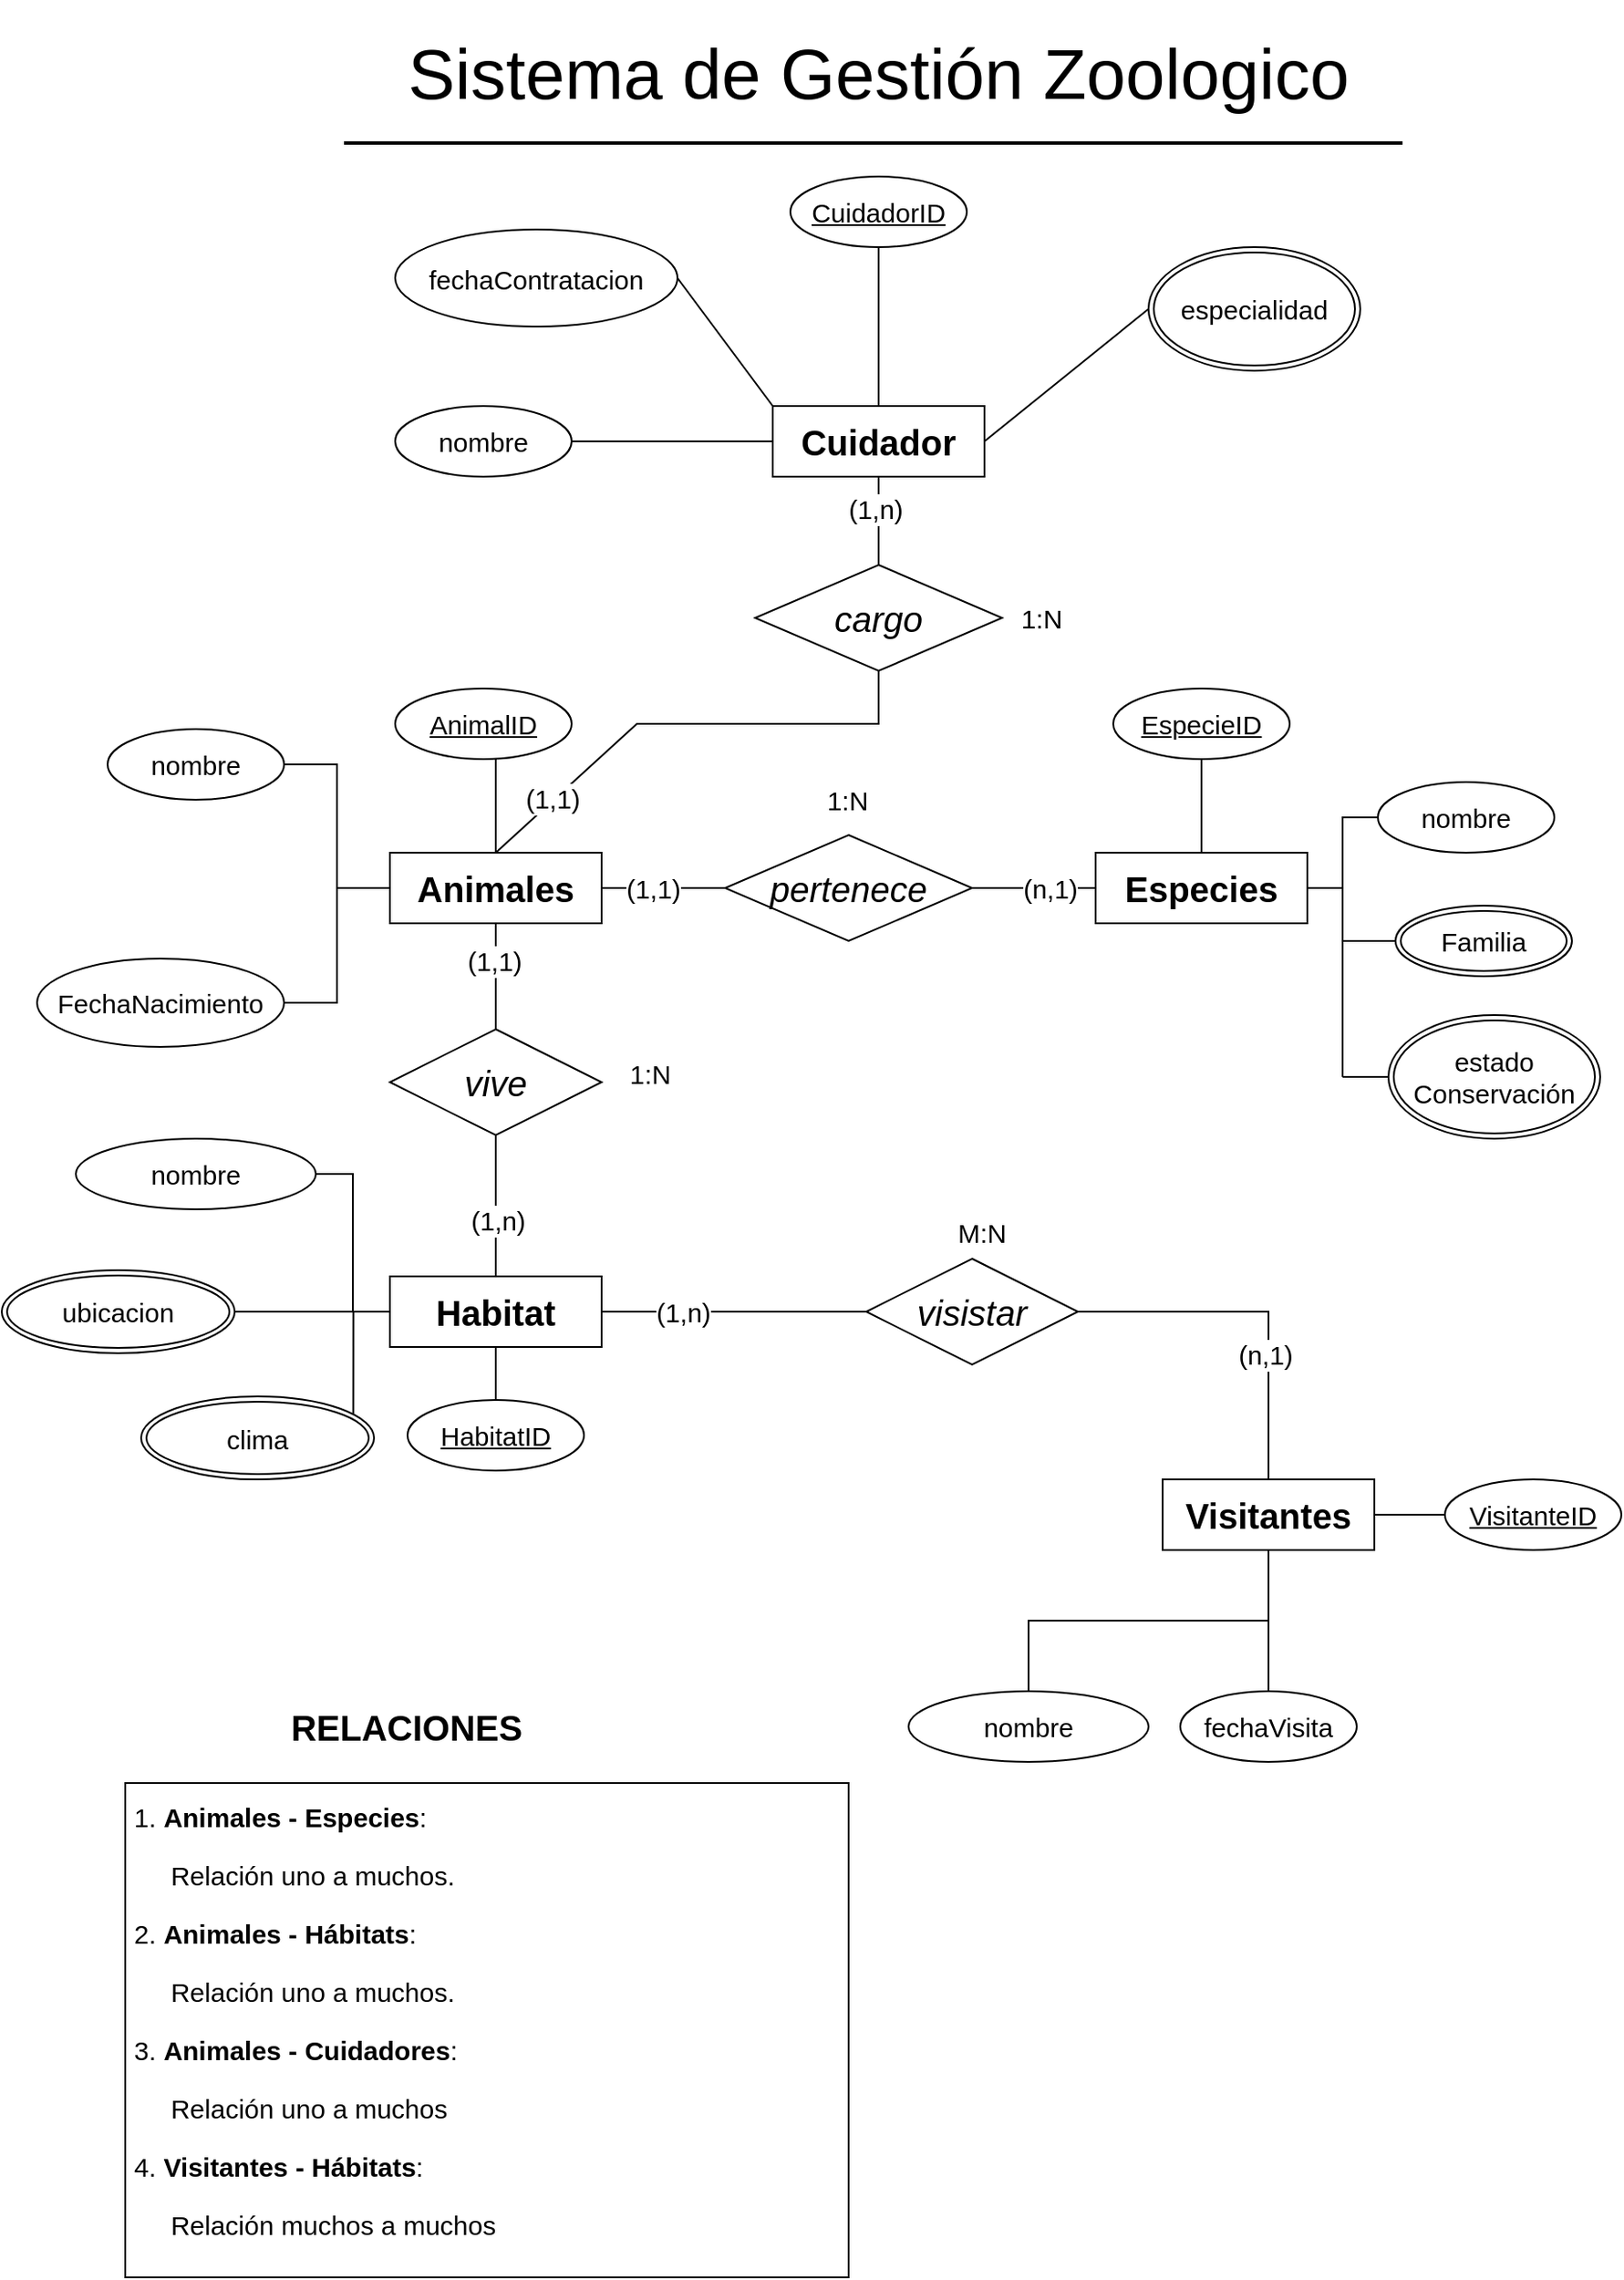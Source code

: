 <mxfile version="24.7.17">
  <diagram id="r5kmpghzl9CKiOgxhH3K" name="Página-1">
    <mxGraphModel dx="1985" dy="1972" grid="1" gridSize="10" guides="1" tooltips="1" connect="1" arrows="1" fold="1" page="1" pageScale="1" pageWidth="827" pageHeight="1169" math="0" shadow="0">
      <root>
        <mxCell id="0" />
        <mxCell id="1" parent="0" />
        <mxCell id="_ER3O8_ixGloc-CAV8IO-1" value="Sistema de Gestión Zoologico" style="text;html=1;strokeColor=none;fillColor=none;align=center;verticalAlign=middle;whiteSpace=wrap;rounded=0;fontSize=40;" parent="1" vertex="1">
          <mxGeometry x="190" y="-170" width="614" height="81" as="geometry" />
        </mxCell>
        <mxCell id="_ER3O8_ixGloc-CAV8IO-2" value="" style="line;strokeWidth=2;html=1;" parent="1" vertex="1">
          <mxGeometry x="194" y="-94" width="600" height="10" as="geometry" />
        </mxCell>
        <mxCell id="_ER3O8_ixGloc-CAV8IO-16" style="edgeStyle=orthogonalEdgeStyle;rounded=0;orthogonalLoop=1;jettySize=auto;html=1;entryX=0.57;entryY=1;entryDx=0;entryDy=0;entryPerimeter=0;fontSize=20;endArrow=none;endFill=0;" parent="1" source="_ER3O8_ixGloc-CAV8IO-7" target="_ER3O8_ixGloc-CAV8IO-13" edge="1">
          <mxGeometry relative="1" as="geometry" />
        </mxCell>
        <mxCell id="_ER3O8_ixGloc-CAV8IO-18" style="edgeStyle=orthogonalEdgeStyle;rounded=0;orthogonalLoop=1;jettySize=auto;html=1;entryX=1;entryY=0.5;entryDx=0;entryDy=0;fontSize=20;endArrow=none;endFill=0;" parent="1" source="_ER3O8_ixGloc-CAV8IO-7" target="_ER3O8_ixGloc-CAV8IO-9" edge="1">
          <mxGeometry relative="1" as="geometry" />
        </mxCell>
        <mxCell id="_ER3O8_ixGloc-CAV8IO-20" style="edgeStyle=orthogonalEdgeStyle;rounded=0;orthogonalLoop=1;jettySize=auto;html=1;entryX=1;entryY=0.5;entryDx=0;entryDy=0;fontSize=20;endArrow=none;endFill=0;" parent="1" source="_ER3O8_ixGloc-CAV8IO-7" target="_ER3O8_ixGloc-CAV8IO-15" edge="1">
          <mxGeometry relative="1" as="geometry" />
        </mxCell>
        <mxCell id="_ER3O8_ixGloc-CAV8IO-23" style="edgeStyle=orthogonalEdgeStyle;rounded=0;orthogonalLoop=1;jettySize=auto;html=1;entryX=0;entryY=0.5;entryDx=0;entryDy=0;endArrow=none;endFill=0;fontSize=20;" parent="1" source="_ER3O8_ixGloc-CAV8IO-7" target="_ER3O8_ixGloc-CAV8IO-22" edge="1">
          <mxGeometry relative="1" as="geometry" />
        </mxCell>
        <mxCell id="_ER3O8_ixGloc-CAV8IO-32" value="(1,1)" style="edgeLabel;html=1;align=center;verticalAlign=middle;resizable=0;points=[];fontSize=15;" parent="_ER3O8_ixGloc-CAV8IO-23" vertex="1" connectable="0">
          <mxGeometry x="-0.183" relative="1" as="geometry">
            <mxPoint as="offset" />
          </mxGeometry>
        </mxCell>
        <mxCell id="_ER3O8_ixGloc-CAV8IO-7" value="Animales" style="whiteSpace=wrap;html=1;align=center;fontSize=20;fontStyle=1" parent="1" vertex="1">
          <mxGeometry x="220" y="313" width="120" height="40" as="geometry" />
        </mxCell>
        <mxCell id="_ER3O8_ixGloc-CAV8IO-9" value="nombre" style="ellipse;whiteSpace=wrap;html=1;align=center;fontSize=15;" parent="1" vertex="1">
          <mxGeometry x="60" y="243" width="100" height="40" as="geometry" />
        </mxCell>
        <mxCell id="_ER3O8_ixGloc-CAV8IO-13" value="AnimalID" style="ellipse;whiteSpace=wrap;html=1;align=center;fontStyle=4;fontSize=15;" parent="1" vertex="1">
          <mxGeometry x="223" y="220" width="100" height="40" as="geometry" />
        </mxCell>
        <mxCell id="_ER3O8_ixGloc-CAV8IO-15" value="FechaNacimiento" style="ellipse;whiteSpace=wrap;html=1;align=center;fontSize=15;" parent="1" vertex="1">
          <mxGeometry x="20" y="373" width="140" height="50" as="geometry" />
        </mxCell>
        <mxCell id="_ER3O8_ixGloc-CAV8IO-28" style="edgeStyle=orthogonalEdgeStyle;rounded=0;orthogonalLoop=1;jettySize=auto;html=1;entryX=0;entryY=0.5;entryDx=0;entryDy=0;endArrow=none;endFill=0;fontSize=15;" parent="1" source="_ER3O8_ixGloc-CAV8IO-21" target="_ER3O8_ixGloc-CAV8IO-26" edge="1">
          <mxGeometry relative="1" as="geometry" />
        </mxCell>
        <mxCell id="_ER3O8_ixGloc-CAV8IO-29" style="edgeStyle=orthogonalEdgeStyle;rounded=0;orthogonalLoop=1;jettySize=auto;html=1;endArrow=none;endFill=0;fontSize=15;entryX=0;entryY=0.5;entryDx=0;entryDy=0;" parent="1" source="_ER3O8_ixGloc-CAV8IO-21" target="jgJUUqroV2WTiFEcboyq-4" edge="1">
          <mxGeometry relative="1" as="geometry">
            <mxPoint x="780.0" y="372.966" as="targetPoint" />
            <Array as="points">
              <mxPoint x="760" y="333" />
              <mxPoint x="760" y="363" />
            </Array>
          </mxGeometry>
        </mxCell>
        <mxCell id="_ER3O8_ixGloc-CAV8IO-30" style="edgeStyle=orthogonalEdgeStyle;rounded=0;orthogonalLoop=1;jettySize=auto;html=1;endArrow=none;endFill=0;fontSize=15;" parent="1" source="_ER3O8_ixGloc-CAV8IO-21" target="_ER3O8_ixGloc-CAV8IO-25" edge="1">
          <mxGeometry relative="1" as="geometry" />
        </mxCell>
        <mxCell id="_ER3O8_ixGloc-CAV8IO-21" value="Especies" style="whiteSpace=wrap;html=1;align=center;fontSize=20;fontStyle=1" parent="1" vertex="1">
          <mxGeometry x="620" y="313" width="120" height="40" as="geometry" />
        </mxCell>
        <mxCell id="_ER3O8_ixGloc-CAV8IO-24" style="edgeStyle=orthogonalEdgeStyle;rounded=0;orthogonalLoop=1;jettySize=auto;html=1;entryX=0;entryY=0.5;entryDx=0;entryDy=0;endArrow=none;endFill=0;fontSize=20;" parent="1" source="_ER3O8_ixGloc-CAV8IO-22" target="_ER3O8_ixGloc-CAV8IO-21" edge="1">
          <mxGeometry relative="1" as="geometry">
            <Array as="points">
              <mxPoint x="570" y="333" />
              <mxPoint x="570" y="333" />
            </Array>
          </mxGeometry>
        </mxCell>
        <mxCell id="_ER3O8_ixGloc-CAV8IO-31" value="(n,1)" style="edgeLabel;html=1;align=center;verticalAlign=middle;resizable=0;points=[];fontSize=15;" parent="_ER3O8_ixGloc-CAV8IO-24" vertex="1" connectable="0">
          <mxGeometry x="0.25" relative="1" as="geometry">
            <mxPoint as="offset" />
          </mxGeometry>
        </mxCell>
        <mxCell id="_ER3O8_ixGloc-CAV8IO-22" value="pertenece" style="shape=rhombus;perimeter=rhombusPerimeter;whiteSpace=wrap;html=1;align=center;fontSize=20;fontStyle=2" parent="1" vertex="1">
          <mxGeometry x="410" y="303" width="140" height="60" as="geometry" />
        </mxCell>
        <mxCell id="_ER3O8_ixGloc-CAV8IO-25" value="EspecieID" style="ellipse;whiteSpace=wrap;html=1;align=center;fontStyle=4;fontSize=15;" parent="1" vertex="1">
          <mxGeometry x="630" y="220" width="100" height="40" as="geometry" />
        </mxCell>
        <mxCell id="_ER3O8_ixGloc-CAV8IO-26" value="nombre" style="ellipse;whiteSpace=wrap;html=1;align=center;fontSize=15;" parent="1" vertex="1">
          <mxGeometry x="780" y="273" width="100" height="40" as="geometry" />
        </mxCell>
        <mxCell id="_ER3O8_ixGloc-CAV8IO-33" value="1:N" style="edgeLabel;html=1;align=center;verticalAlign=middle;resizable=0;points=[];fontSize=15;" parent="1" vertex="1" connectable="0">
          <mxGeometry x="403.997" y="333" as="geometry">
            <mxPoint x="75" y="-50" as="offset" />
          </mxGeometry>
        </mxCell>
        <mxCell id="_ER3O8_ixGloc-CAV8IO-36" style="edgeStyle=orthogonalEdgeStyle;rounded=0;orthogonalLoop=1;jettySize=auto;html=1;endArrow=none;endFill=0;fontSize=15;" parent="1" source="_ER3O8_ixGloc-CAV8IO-34" target="_ER3O8_ixGloc-CAV8IO-35" edge="1">
          <mxGeometry relative="1" as="geometry" />
        </mxCell>
        <mxCell id="_ER3O8_ixGloc-CAV8IO-40" style="edgeStyle=orthogonalEdgeStyle;rounded=0;orthogonalLoop=1;jettySize=auto;html=1;endArrow=none;endFill=0;fontSize=15;exitX=0.5;exitY=1;exitDx=0;exitDy=0;" parent="1" source="_ER3O8_ixGloc-CAV8IO-34" target="_ER3O8_ixGloc-CAV8IO-39" edge="1">
          <mxGeometry relative="1" as="geometry" />
        </mxCell>
        <mxCell id="_ER3O8_ixGloc-CAV8IO-41" style="edgeStyle=orthogonalEdgeStyle;rounded=0;orthogonalLoop=1;jettySize=auto;html=1;endArrow=none;endFill=0;fontSize=15;" parent="1" source="_ER3O8_ixGloc-CAV8IO-34" target="_ER3O8_ixGloc-CAV8IO-37" edge="1">
          <mxGeometry relative="1" as="geometry" />
        </mxCell>
        <mxCell id="_ER3O8_ixGloc-CAV8IO-34" value="Visitantes" style="whiteSpace=wrap;html=1;align=center;fontSize=20;fontStyle=1" parent="1" vertex="1">
          <mxGeometry x="658" y="668" width="120" height="40" as="geometry" />
        </mxCell>
        <mxCell id="_ER3O8_ixGloc-CAV8IO-35" value="VisitanteID" style="ellipse;whiteSpace=wrap;html=1;align=center;fontStyle=4;fontSize=15;" parent="1" vertex="1">
          <mxGeometry x="818" y="668" width="100" height="40" as="geometry" />
        </mxCell>
        <mxCell id="_ER3O8_ixGloc-CAV8IO-37" value="fechaVisita" style="ellipse;whiteSpace=wrap;html=1;align=center;fontSize=15;" parent="1" vertex="1">
          <mxGeometry x="668" y="788" width="100" height="40" as="geometry" />
        </mxCell>
        <mxCell id="_ER3O8_ixGloc-CAV8IO-39" value="nombre" style="ellipse;whiteSpace=wrap;html=1;align=center;fontSize=15;" parent="1" vertex="1">
          <mxGeometry x="514" y="788" width="136" height="40" as="geometry" />
        </mxCell>
        <mxCell id="_ER3O8_ixGloc-CAV8IO-45" style="edgeStyle=orthogonalEdgeStyle;rounded=0;orthogonalLoop=1;jettySize=auto;html=1;entryX=0.5;entryY=0;entryDx=0;entryDy=0;endArrow=none;endFill=0;fontSize=15;" parent="1" source="_ER3O8_ixGloc-CAV8IO-43" target="_ER3O8_ixGloc-CAV8IO-34" edge="1">
          <mxGeometry relative="1" as="geometry" />
        </mxCell>
        <mxCell id="_ER3O8_ixGloc-CAV8IO-46" value="(n,1)" style="edgeLabel;html=1;align=center;verticalAlign=middle;resizable=0;points=[];fontSize=15;" parent="_ER3O8_ixGloc-CAV8IO-45" vertex="1" connectable="0">
          <mxGeometry x="0.302" y="-2" relative="1" as="geometry">
            <mxPoint as="offset" />
          </mxGeometry>
        </mxCell>
        <mxCell id="_ER3O8_ixGloc-CAV8IO-55" style="edgeStyle=orthogonalEdgeStyle;rounded=0;orthogonalLoop=1;jettySize=auto;html=1;entryX=1;entryY=0.5;entryDx=0;entryDy=0;endArrow=none;endFill=0;fontSize=15;" parent="1" source="_ER3O8_ixGloc-CAV8IO-43" target="_ER3O8_ixGloc-CAV8IO-48" edge="1">
          <mxGeometry relative="1" as="geometry" />
        </mxCell>
        <mxCell id="_ER3O8_ixGloc-CAV8IO-56" value="(1,n)" style="edgeLabel;html=1;align=center;verticalAlign=middle;resizable=0;points=[];fontSize=15;" parent="_ER3O8_ixGloc-CAV8IO-55" vertex="1" connectable="0">
          <mxGeometry x="0.388" relative="1" as="geometry">
            <mxPoint as="offset" />
          </mxGeometry>
        </mxCell>
        <mxCell id="_ER3O8_ixGloc-CAV8IO-43" value="visistar" style="shape=rhombus;perimeter=rhombusPerimeter;whiteSpace=wrap;html=1;align=center;fontSize=20;fontStyle=2" parent="1" vertex="1">
          <mxGeometry x="490" y="543" width="120" height="60" as="geometry" />
        </mxCell>
        <mxCell id="_ER3O8_ixGloc-CAV8IO-52" style="edgeStyle=orthogonalEdgeStyle;rounded=0;orthogonalLoop=1;jettySize=auto;html=1;entryX=1;entryY=0.5;entryDx=0;entryDy=0;endArrow=none;endFill=0;fontSize=15;" parent="1" source="_ER3O8_ixGloc-CAV8IO-48" target="_ER3O8_ixGloc-CAV8IO-50" edge="1">
          <mxGeometry relative="1" as="geometry" />
        </mxCell>
        <mxCell id="_ER3O8_ixGloc-CAV8IO-53" style="edgeStyle=orthogonalEdgeStyle;rounded=0;orthogonalLoop=1;jettySize=auto;html=1;entryX=0.911;entryY=0.208;entryDx=0;entryDy=0;entryPerimeter=0;endArrow=none;endFill=0;fontSize=15;" parent="1" source="_ER3O8_ixGloc-CAV8IO-48" target="_ER3O8_ixGloc-CAV8IO-51" edge="1">
          <mxGeometry relative="1" as="geometry" />
        </mxCell>
        <mxCell id="_ER3O8_ixGloc-CAV8IO-54" style="edgeStyle=orthogonalEdgeStyle;rounded=0;orthogonalLoop=1;jettySize=auto;html=1;entryX=0.5;entryY=0;entryDx=0;entryDy=0;endArrow=none;endFill=0;fontSize=15;" parent="1" source="_ER3O8_ixGloc-CAV8IO-48" target="_ER3O8_ixGloc-CAV8IO-49" edge="1">
          <mxGeometry relative="1" as="geometry" />
        </mxCell>
        <mxCell id="_ER3O8_ixGloc-CAV8IO-48" value="Habitat" style="whiteSpace=wrap;html=1;align=center;fontSize=20;fontStyle=1" parent="1" vertex="1">
          <mxGeometry x="220" y="553" width="120" height="40" as="geometry" />
        </mxCell>
        <mxCell id="_ER3O8_ixGloc-CAV8IO-49" value="HabitatID" style="ellipse;whiteSpace=wrap;html=1;align=center;fontStyle=4;fontSize=15;" parent="1" vertex="1">
          <mxGeometry x="230" y="623" width="100" height="40" as="geometry" />
        </mxCell>
        <mxCell id="_ER3O8_ixGloc-CAV8IO-50" value="nombre" style="ellipse;whiteSpace=wrap;html=1;align=center;fontSize=15;" parent="1" vertex="1">
          <mxGeometry x="42" y="475" width="136" height="40" as="geometry" />
        </mxCell>
        <mxCell id="_ER3O8_ixGloc-CAV8IO-51" value="clima" style="ellipse;shape=doubleEllipse;margin=3;whiteSpace=wrap;html=1;align=center;fontSize=15;" parent="1" vertex="1">
          <mxGeometry x="79" y="621" width="132" height="47" as="geometry" />
        </mxCell>
        <mxCell id="_ER3O8_ixGloc-CAV8IO-57" value="&lt;span style=&quot;color: rgb(0 , 0 , 0) ; font-family: &amp;#34;helvetica&amp;#34; ; font-size: 15px ; font-style: normal ; font-weight: 400 ; letter-spacing: normal ; text-align: center ; text-indent: 0px ; text-transform: none ; word-spacing: 0px ; background-color: rgb(255 , 255 , 255) ; display: inline ; float: none&quot;&gt;M:N&lt;/span&gt;" style="text;whiteSpace=wrap;html=1;fontSize=15;" parent="1" vertex="1">
          <mxGeometry x="540" y="513" width="50" height="30" as="geometry" />
        </mxCell>
        <mxCell id="_ER3O8_ixGloc-CAV8IO-59" style="edgeStyle=orthogonalEdgeStyle;rounded=0;orthogonalLoop=1;jettySize=auto;html=1;entryX=0.5;entryY=1;entryDx=0;entryDy=0;endArrow=none;endFill=0;fontSize=15;" parent="1" source="_ER3O8_ixGloc-CAV8IO-58" target="_ER3O8_ixGloc-CAV8IO-7" edge="1">
          <mxGeometry relative="1" as="geometry" />
        </mxCell>
        <mxCell id="_ER3O8_ixGloc-CAV8IO-63" value="(1,1)" style="edgeLabel;html=1;align=center;verticalAlign=middle;resizable=0;points=[];fontSize=15;" parent="_ER3O8_ixGloc-CAV8IO-59" vertex="1" connectable="0">
          <mxGeometry x="0.315" y="1" relative="1" as="geometry">
            <mxPoint as="offset" />
          </mxGeometry>
        </mxCell>
        <mxCell id="_ER3O8_ixGloc-CAV8IO-60" style="edgeStyle=orthogonalEdgeStyle;rounded=0;orthogonalLoop=1;jettySize=auto;html=1;endArrow=none;endFill=0;fontSize=15;" parent="1" source="_ER3O8_ixGloc-CAV8IO-58" target="_ER3O8_ixGloc-CAV8IO-48" edge="1">
          <mxGeometry relative="1" as="geometry" />
        </mxCell>
        <mxCell id="_ER3O8_ixGloc-CAV8IO-61" value="(1,n)" style="edgeLabel;html=1;align=center;verticalAlign=middle;resizable=0;points=[];fontSize=15;" parent="_ER3O8_ixGloc-CAV8IO-60" vertex="1" connectable="0">
          <mxGeometry x="0.182" y="1" relative="1" as="geometry">
            <mxPoint as="offset" />
          </mxGeometry>
        </mxCell>
        <mxCell id="_ER3O8_ixGloc-CAV8IO-58" value="vive" style="shape=rhombus;perimeter=rhombusPerimeter;whiteSpace=wrap;html=1;align=center;fontSize=20;fontStyle=2" parent="1" vertex="1">
          <mxGeometry x="220" y="413" width="120" height="60" as="geometry" />
        </mxCell>
        <mxCell id="_ER3O8_ixGloc-CAV8IO-64" value="&lt;span style=&quot;color: rgb(0 , 0 , 0) ; font-family: &amp;#34;helvetica&amp;#34; ; font-size: 15px ; font-style: normal ; font-weight: 400 ; letter-spacing: normal ; text-align: center ; text-indent: 0px ; text-transform: none ; word-spacing: 0px ; background-color: rgb(255 , 255 , 255) ; display: inline ; float: none&quot;&gt;1:N&lt;/span&gt;" style="text;whiteSpace=wrap;html=1;fontSize=15;" parent="1" vertex="1">
          <mxGeometry x="354" y="423" width="50" height="30" as="geometry" />
        </mxCell>
        <mxCell id="_ER3O8_ixGloc-CAV8IO-67" value="&lt;h1 style=&quot;font-size: 15px&quot;&gt;&lt;span style=&quot;font-weight: normal&quot;&gt;1.&amp;nbsp;&lt;/span&gt;Animales - Especies&lt;span style=&quot;font-weight: normal&quot;&gt;:&amp;nbsp;&lt;/span&gt;&lt;br&gt;&lt;/h1&gt;&lt;p style=&quot;font-size: 15px&quot;&gt;&lt;font style=&quot;font-size: 15px&quot;&gt;&amp;nbsp; &amp;nbsp; &amp;nbsp;&lt;/font&gt;&lt;span&gt;Relación uno a muchos.&lt;/span&gt;&lt;/p&gt;&lt;p style=&quot;font-size: 15px&quot;&gt;2. &lt;b&gt;Animales - Hábitats&lt;/b&gt;:&amp;nbsp;&lt;/p&gt;&lt;p style=&quot;font-size: 15px&quot;&gt;&amp;nbsp; &amp;nbsp; &amp;nbsp;&lt;span&gt;Relación uno a muchos.&lt;/span&gt;&lt;/p&gt;&lt;p style=&quot;font-size: 15px&quot;&gt;3. &lt;b&gt;Animales - Cuidadores&lt;/b&gt;:&amp;nbsp;&lt;/p&gt;&lt;p style=&quot;font-size: 15px&quot;&gt;&amp;nbsp; &amp;nbsp; &amp;nbsp;&lt;span&gt;Relación uno a muchos&lt;br&gt;&lt;/span&gt;&lt;/p&gt;&lt;p style=&quot;font-size: 15px&quot;&gt;4. &lt;b&gt;Visitantes - Hábitats&lt;/b&gt;:&amp;nbsp;&lt;/p&gt;&lt;p style=&quot;font-size: 15px&quot;&gt;&amp;nbsp; &amp;nbsp; &amp;nbsp;Relación muchos a muchos&lt;/p&gt;" style="text;html=1;strokeColor=#000000;fillColor=none;spacing=5;spacingTop=-20;whiteSpace=wrap;overflow=hidden;rounded=0;fontSize=20;shadow=0;align=left;verticalAlign=bottom;" parent="1" vertex="1">
          <mxGeometry x="70" y="840" width="410" height="280" as="geometry" />
        </mxCell>
        <mxCell id="_ER3O8_ixGloc-CAV8IO-69" value="RELACIONES" style="text;html=1;strokeColor=none;fillColor=none;align=center;verticalAlign=middle;whiteSpace=wrap;rounded=0;shadow=0;fontSize=20;fontStyle=1" parent="1" vertex="1">
          <mxGeometry x="136" y="783" width="187" height="50" as="geometry" />
        </mxCell>
        <mxCell id="jgJUUqroV2WTiFEcboyq-2" value="" style="endArrow=none;html=1;" parent="1" edge="1">
          <mxGeometry width="50" height="50" relative="1" as="geometry">
            <mxPoint x="760" y="440" as="sourcePoint" />
            <mxPoint x="760" y="360" as="targetPoint" />
          </mxGeometry>
        </mxCell>
        <mxCell id="jgJUUqroV2WTiFEcboyq-3" value="" style="endArrow=none;html=1;entryX=0;entryY=0.5;entryDx=0;entryDy=0;" parent="1" target="jgJUUqroV2WTiFEcboyq-5" edge="1">
          <mxGeometry width="50" height="50" relative="1" as="geometry">
            <mxPoint x="760" y="440" as="sourcePoint" />
            <mxPoint x="780.0" y="441.25" as="targetPoint" />
          </mxGeometry>
        </mxCell>
        <mxCell id="jgJUUqroV2WTiFEcboyq-4" value="Familia" style="ellipse;shape=doubleEllipse;margin=3;whiteSpace=wrap;html=1;align=center;fontSize=15;" parent="1" vertex="1">
          <mxGeometry x="790" y="343" width="100" height="40" as="geometry" />
        </mxCell>
        <mxCell id="jgJUUqroV2WTiFEcboyq-5" value="estado&lt;br&gt;Conservación" style="ellipse;shape=doubleEllipse;margin=3;whiteSpace=wrap;html=1;align=center;fontSize=15;" parent="1" vertex="1">
          <mxGeometry x="786" y="405" width="120" height="70" as="geometry" />
        </mxCell>
        <mxCell id="jgJUUqroV2WTiFEcboyq-6" value="ubicacion" style="ellipse;shape=doubleEllipse;margin=3;whiteSpace=wrap;html=1;align=center;fontSize=15;" parent="1" vertex="1">
          <mxGeometry y="549.5" width="132" height="47" as="geometry" />
        </mxCell>
        <mxCell id="jgJUUqroV2WTiFEcboyq-8" style="edgeStyle=orthogonalEdgeStyle;rounded=0;orthogonalLoop=1;jettySize=auto;html=1;entryX=1;entryY=0.5;entryDx=0;entryDy=0;fontSize=20;endArrow=none;endFill=0;exitX=0;exitY=0.5;exitDx=0;exitDy=0;" parent="1" source="_ER3O8_ixGloc-CAV8IO-48" target="jgJUUqroV2WTiFEcboyq-6" edge="1">
          <mxGeometry relative="1" as="geometry">
            <mxPoint x="230" y="342.966" as="sourcePoint" />
            <mxPoint x="170" y="413.0" as="targetPoint" />
          </mxGeometry>
        </mxCell>
        <mxCell id="jgJUUqroV2WTiFEcboyq-9" value="Cuidador" style="whiteSpace=wrap;html=1;align=center;fontSize=20;fontStyle=1" parent="1" vertex="1">
          <mxGeometry x="437" y="60" width="120" height="40" as="geometry" />
        </mxCell>
        <mxCell id="jgJUUqroV2WTiFEcboyq-12" style="edgeStyle=orthogonalEdgeStyle;rounded=0;orthogonalLoop=1;jettySize=auto;html=1;fontSize=15;endArrow=none;endFill=0;" parent="1" source="jgJUUqroV2WTiFEcboyq-10" target="jgJUUqroV2WTiFEcboyq-9" edge="1">
          <mxGeometry relative="1" as="geometry" />
        </mxCell>
        <mxCell id="jgJUUqroV2WTiFEcboyq-10" value="cargo" style="shape=rhombus;perimeter=rhombusPerimeter;whiteSpace=wrap;html=1;align=center;fontSize=20;fontStyle=2" parent="1" vertex="1">
          <mxGeometry x="427" y="150" width="140" height="60" as="geometry" />
        </mxCell>
        <mxCell id="jgJUUqroV2WTiFEcboyq-11" value="" style="endArrow=none;html=1;rounded=0;fontSize=15;exitX=0.5;exitY=0;exitDx=0;exitDy=0;entryX=0.5;entryY=1;entryDx=0;entryDy=0;" parent="1" source="_ER3O8_ixGloc-CAV8IO-7" target="jgJUUqroV2WTiFEcboyq-10" edge="1">
          <mxGeometry relative="1" as="geometry">
            <mxPoint x="410" y="230" as="sourcePoint" />
            <mxPoint x="570" y="230" as="targetPoint" />
            <Array as="points">
              <mxPoint x="360" y="240" />
              <mxPoint x="497" y="240" />
            </Array>
          </mxGeometry>
        </mxCell>
        <mxCell id="jgJUUqroV2WTiFEcboyq-13" value="(1,n)" style="edgeLabel;html=1;align=center;verticalAlign=middle;resizable=0;points=[];fontSize=15;" parent="1" vertex="1" connectable="0">
          <mxGeometry x="497.001" y="120" as="geometry">
            <mxPoint x="-2" y="-2" as="offset" />
          </mxGeometry>
        </mxCell>
        <mxCell id="jgJUUqroV2WTiFEcboyq-14" value="(1,1)" style="edgeLabel;html=1;align=center;verticalAlign=middle;resizable=0;points=[];fontSize=15;" parent="1" vertex="1" connectable="0">
          <mxGeometry x="383.001" y="210" as="geometry">
            <mxPoint x="-71" y="72" as="offset" />
          </mxGeometry>
        </mxCell>
        <mxCell id="jgJUUqroV2WTiFEcboyq-15" value="1:N" style="edgeLabel;html=1;align=center;verticalAlign=middle;resizable=0;points=[];fontSize=15;" parent="1" vertex="1" connectable="0">
          <mxGeometry x="513.997" y="230" as="geometry">
            <mxPoint x="75" y="-50" as="offset" />
          </mxGeometry>
        </mxCell>
        <mxCell id="P9iHvHp88dXAwv1XQFTM-1" value="CuidadorID" style="ellipse;whiteSpace=wrap;html=1;align=center;fontStyle=4;fontSize=15;" vertex="1" parent="1">
          <mxGeometry x="447" y="-70" width="100" height="40" as="geometry" />
        </mxCell>
        <mxCell id="P9iHvHp88dXAwv1XQFTM-2" value="nombre" style="ellipse;whiteSpace=wrap;html=1;align=center;fontSize=15;" vertex="1" parent="1">
          <mxGeometry x="223" y="60" width="100" height="40" as="geometry" />
        </mxCell>
        <mxCell id="P9iHvHp88dXAwv1XQFTM-3" value="especialidad" style="ellipse;shape=doubleEllipse;margin=3;whiteSpace=wrap;html=1;align=center;fontSize=15;" vertex="1" parent="1">
          <mxGeometry x="650" y="-30" width="120" height="70" as="geometry" />
        </mxCell>
        <mxCell id="P9iHvHp88dXAwv1XQFTM-5" value="fechaContratacion" style="ellipse;whiteSpace=wrap;html=1;align=center;fontSize=15;" vertex="1" parent="1">
          <mxGeometry x="223" y="-40" width="160" height="55" as="geometry" />
        </mxCell>
        <mxCell id="P9iHvHp88dXAwv1XQFTM-6" value="" style="endArrow=none;html=1;rounded=0;entryX=0;entryY=0.5;entryDx=0;entryDy=0;exitX=1;exitY=0.5;exitDx=0;exitDy=0;" edge="1" parent="1" source="P9iHvHp88dXAwv1XQFTM-2" target="jgJUUqroV2WTiFEcboyq-9">
          <mxGeometry width="50" height="50" relative="1" as="geometry">
            <mxPoint x="350" y="170" as="sourcePoint" />
            <mxPoint x="400" y="120" as="targetPoint" />
          </mxGeometry>
        </mxCell>
        <mxCell id="P9iHvHp88dXAwv1XQFTM-7" value="" style="endArrow=none;html=1;rounded=0;entryX=0.5;entryY=1;entryDx=0;entryDy=0;exitX=0.5;exitY=0;exitDx=0;exitDy=0;" edge="1" parent="1" source="jgJUUqroV2WTiFEcboyq-9" target="P9iHvHp88dXAwv1XQFTM-1">
          <mxGeometry width="50" height="50" relative="1" as="geometry">
            <mxPoint x="650" y="30" as="sourcePoint" />
            <mxPoint x="700" y="-20" as="targetPoint" />
          </mxGeometry>
        </mxCell>
        <mxCell id="P9iHvHp88dXAwv1XQFTM-8" value="" style="endArrow=none;html=1;rounded=0;exitX=1;exitY=0.5;exitDx=0;exitDy=0;entryX=0;entryY=0;entryDx=0;entryDy=0;" edge="1" parent="1" source="P9iHvHp88dXAwv1XQFTM-5" target="jgJUUqroV2WTiFEcboyq-9">
          <mxGeometry relative="1" as="geometry">
            <mxPoint x="520" y="10" as="sourcePoint" />
            <mxPoint x="680" y="10" as="targetPoint" />
          </mxGeometry>
        </mxCell>
        <mxCell id="P9iHvHp88dXAwv1XQFTM-10" value="" style="endArrow=none;html=1;rounded=0;exitX=0;exitY=0.5;exitDx=0;exitDy=0;entryX=1;entryY=0.5;entryDx=0;entryDy=0;" edge="1" parent="1" source="P9iHvHp88dXAwv1XQFTM-3" target="jgJUUqroV2WTiFEcboyq-9">
          <mxGeometry relative="1" as="geometry">
            <mxPoint x="393" y="-2" as="sourcePoint" />
            <mxPoint x="447" y="70" as="targetPoint" />
          </mxGeometry>
        </mxCell>
      </root>
    </mxGraphModel>
  </diagram>
</mxfile>
